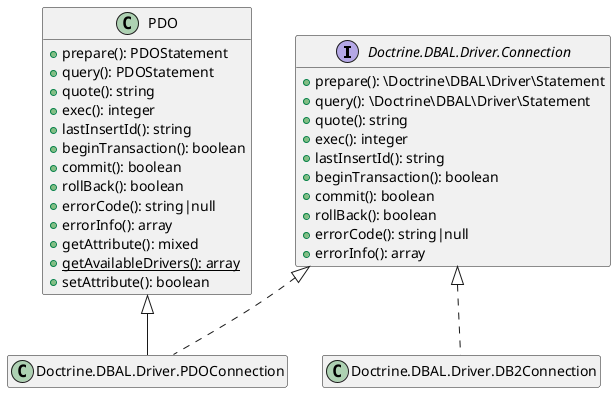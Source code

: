 @startuml
set namespaceSeparator none
hide empty members
hide empty methods

interface Doctrine.DBAL.Driver.Connection {
  +prepare(): \Doctrine\DBAL\Driver\Statement 
  +query(): \Doctrine\DBAL\Driver\Statement 
  +quote(): string
  +exec(): integer
  +lastInsertId(): string
  +beginTransaction(): boolean
  +commit(): boolean
  +rollBack(): boolean
  +errorCode(): string|null
  +errorInfo(): array
}
class PDO {
  +prepare(): PDOStatement 
  +query(): PDOStatement 
  +quote(): string
  +exec(): integer
  +lastInsertId(): string
  +beginTransaction(): boolean
  +commit(): boolean
  +rollBack(): boolean
  +errorCode(): string|null
  +errorInfo(): array
  +getAttribute(): mixed
  +{static} getAvailableDrivers(): array
  +setAttribute(): boolean
}
class Doctrine.DBAL.Driver.PDOConnection extends PDO
class Doctrine.DBAL.Driver.PDOConnection implements Doctrine.DBAL.Driver.Connection
class Doctrine.DBAL.Driver.DB2Connection implements Doctrine.DBAL.Driver.Connection
@enduml
